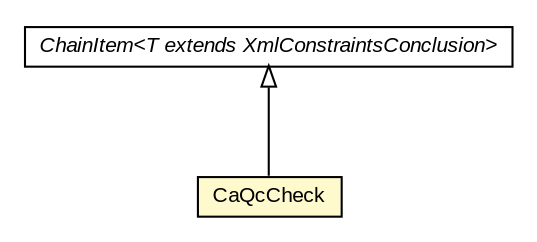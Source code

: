 #!/usr/local/bin/dot
#
# Class diagram 
# Generated by UMLGraph version R5_6-24-gf6e263 (http://www.umlgraph.org/)
#

digraph G {
	edge [fontname="arial",fontsize=10,labelfontname="arial",labelfontsize=10];
	node [fontname="arial",fontsize=10,shape=plaintext];
	nodesep=0.25;
	ranksep=0.5;
	// eu.europa.esig.dss.validation.process.ChainItem<T extends eu.europa.esig.dss.jaxb.detailedreport.XmlConstraintsConclusion>
	c208593 [label=<<table title="eu.europa.esig.dss.validation.process.ChainItem" border="0" cellborder="1" cellspacing="0" cellpadding="2" port="p" href="../../../ChainItem.html">
		<tr><td><table border="0" cellspacing="0" cellpadding="1">
<tr><td align="center" balign="center"><font face="arial italic"> ChainItem&lt;T extends XmlConstraintsConclusion&gt; </font></td></tr>
		</table></td></tr>
		</table>>, URL="../../../ChainItem.html", fontname="arial", fontcolor="black", fontsize=10.0];
	// eu.europa.esig.dss.validation.process.qualification.certificate.checks.CaQcCheck
	c208700 [label=<<table title="eu.europa.esig.dss.validation.process.qualification.certificate.checks.CaQcCheck" border="0" cellborder="1" cellspacing="0" cellpadding="2" port="p" bgcolor="lemonChiffon" href="./CaQcCheck.html">
		<tr><td><table border="0" cellspacing="0" cellpadding="1">
<tr><td align="center" balign="center"> CaQcCheck </td></tr>
		</table></td></tr>
		</table>>, URL="./CaQcCheck.html", fontname="arial", fontcolor="black", fontsize=10.0];
	//eu.europa.esig.dss.validation.process.qualification.certificate.checks.CaQcCheck extends eu.europa.esig.dss.validation.process.ChainItem<eu.europa.esig.dss.jaxb.detailedreport.XmlValidationCertificateQualification>
	c208593:p -> c208700:p [dir=back,arrowtail=empty];
}

